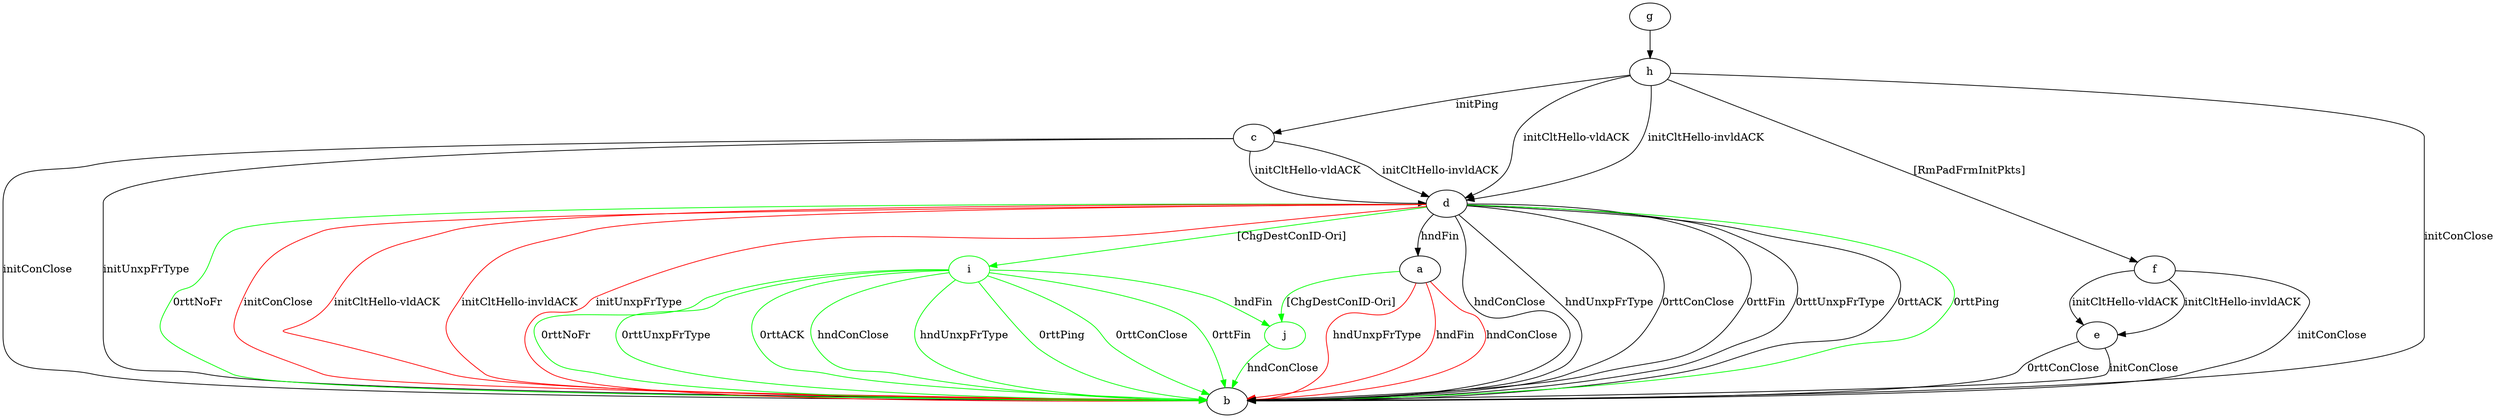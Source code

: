 digraph "" {
	a -> b	[key=0,
		color=red,
		label="hndFin "];
	a -> b	[key=1,
		color=red,
		label="hndConClose "];
	a -> b	[key=2,
		color=red,
		label="hndUnxpFrType "];
	j	[color=green];
	a -> j	[key=0,
		color=green,
		label="[ChgDestConID-Ori] "];
	c -> b	[key=0,
		label="initConClose "];
	c -> b	[key=1,
		label="initUnxpFrType "];
	c -> d	[key=0,
		label="initCltHello-vldACK "];
	c -> d	[key=1,
		label="initCltHello-invldACK "];
	d -> a	[key=0,
		label="hndFin "];
	d -> b	[key=0,
		label="hndConClose "];
	d -> b	[key=1,
		label="hndUnxpFrType "];
	d -> b	[key=2,
		label="0rttConClose "];
	d -> b	[key=3,
		label="0rttFin "];
	d -> b	[key=4,
		label="0rttUnxpFrType "];
	d -> b	[key=5,
		label="0rttACK "];
	d -> b	[key=6,
		color=green,
		label="0rttPing "];
	d -> b	[key=7,
		color=green,
		label="0rttNoFr "];
	d -> b	[key=8,
		color=red,
		label="initConClose "];
	d -> b	[key=9,
		color=red,
		label="initCltHello-vldACK "];
	d -> b	[key=10,
		color=red,
		label="initCltHello-invldACK "];
	d -> b	[key=11,
		color=red,
		label="initUnxpFrType "];
	i	[color=green];
	d -> i	[key=0,
		color=green,
		label="[ChgDestConID-Ori] "];
	e -> b	[key=0,
		label="initConClose "];
	e -> b	[key=1,
		label="0rttConClose "];
	f -> b	[key=0,
		label="initConClose "];
	f -> e	[key=0,
		label="initCltHello-vldACK "];
	f -> e	[key=1,
		label="initCltHello-invldACK "];
	g -> h	[key=0];
	h -> b	[key=0,
		label="initConClose "];
	h -> c	[key=0,
		label="initPing "];
	h -> d	[key=0,
		label="initCltHello-vldACK "];
	h -> d	[key=1,
		label="initCltHello-invldACK "];
	h -> f	[key=0,
		label="[RmPadFrmInitPkts] "];
	i -> b	[key=0,
		color=green,
		label="hndConClose "];
	i -> b	[key=1,
		color=green,
		label="hndUnxpFrType "];
	i -> b	[key=2,
		color=green,
		label="0rttPing "];
	i -> b	[key=3,
		color=green,
		label="0rttConClose "];
	i -> b	[key=4,
		color=green,
		label="0rttFin "];
	i -> b	[key=5,
		color=green,
		label="0rttNoFr "];
	i -> b	[key=6,
		color=green,
		label="0rttUnxpFrType "];
	i -> b	[key=7,
		color=green,
		label="0rttACK "];
	i -> j	[key=0,
		color=green,
		label="hndFin "];
	j -> b	[key=0,
		color=green,
		label="hndConClose "];
}
